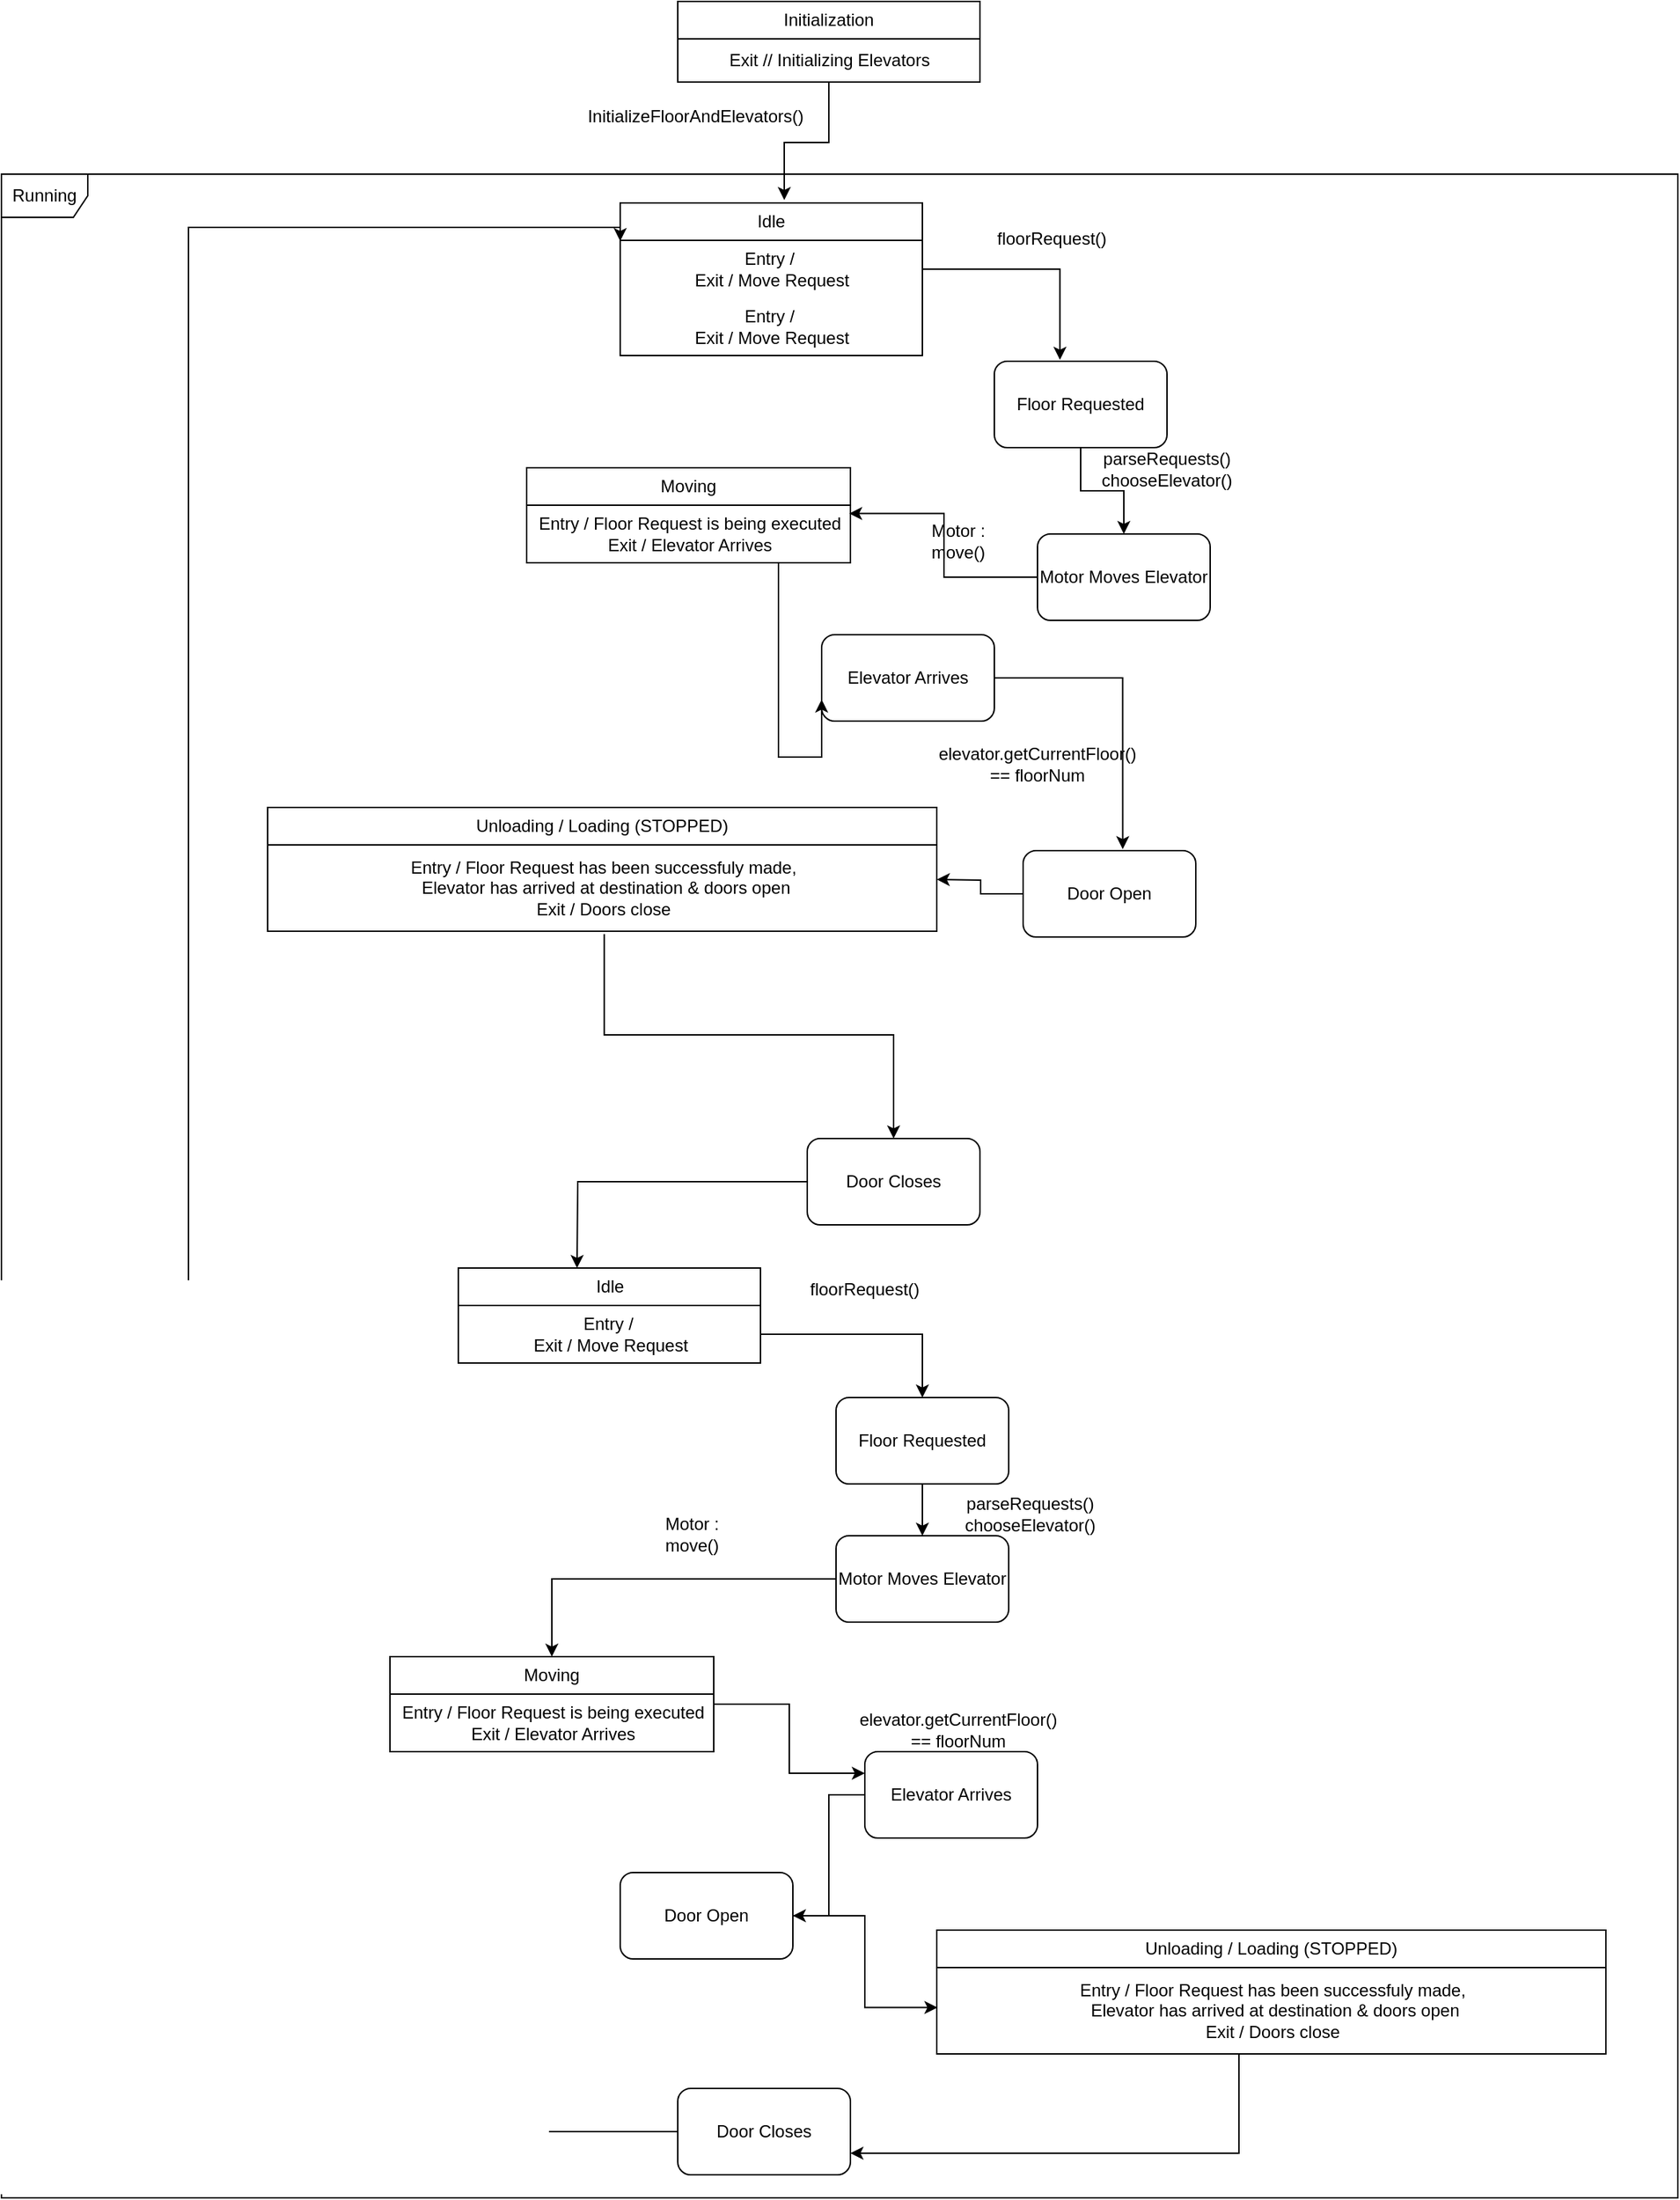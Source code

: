 <mxfile version="24.0.7" type="device">
  <diagram name="Page-1" id="PvMmBn6i1ijl0CdpWlQL">
    <mxGraphModel dx="2870" dy="1229" grid="1" gridSize="10" guides="1" tooltips="1" connect="1" arrows="1" fold="1" page="1" pageScale="1" pageWidth="850" pageHeight="1100" math="0" shadow="0">
      <root>
        <mxCell id="0" />
        <mxCell id="1" parent="0" />
        <mxCell id="htWQr3QKB11t6zbesEdf-1" value="Idle" style="swimlane;fontStyle=0;childLayout=stackLayout;horizontal=1;startSize=26;fillColor=none;horizontalStack=0;resizeParent=1;resizeParentMax=0;resizeLast=0;collapsible=1;marginBottom=0;whiteSpace=wrap;html=1;" parent="1" vertex="1">
          <mxGeometry x="-210" y="160" width="210" height="106" as="geometry" />
        </mxCell>
        <mxCell id="htWQr3QKB11t6zbesEdf-2" value="Entry /&amp;nbsp;&lt;br&gt;Exit / Move Request" style="text;html=1;align=center;verticalAlign=middle;resizable=0;points=[];autosize=1;strokeColor=none;fillColor=none;" parent="htWQr3QKB11t6zbesEdf-1" vertex="1">
          <mxGeometry y="26" width="210" height="40" as="geometry" />
        </mxCell>
        <mxCell id="htWQr3QKB11t6zbesEdf-50" value="Entry /&amp;nbsp;&lt;br&gt;Exit / Move Request" style="text;html=1;align=center;verticalAlign=middle;resizable=0;points=[];autosize=1;strokeColor=none;fillColor=none;" parent="htWQr3QKB11t6zbesEdf-1" vertex="1">
          <mxGeometry y="66" width="210" height="40" as="geometry" />
        </mxCell>
        <mxCell id="htWQr3QKB11t6zbesEdf-3" style="edgeStyle=orthogonalEdgeStyle;rounded=0;orthogonalLoop=1;jettySize=auto;html=1;entryX=0.5;entryY=0;entryDx=0;entryDy=0;" parent="1" source="htWQr3QKB11t6zbesEdf-4" target="htWQr3QKB11t6zbesEdf-5" edge="1">
          <mxGeometry relative="1" as="geometry" />
        </mxCell>
        <mxCell id="htWQr3QKB11t6zbesEdf-4" value="Floor Requested" style="rounded=1;whiteSpace=wrap;html=1;" parent="1" vertex="1">
          <mxGeometry x="50" y="270" width="120" height="60" as="geometry" />
        </mxCell>
        <mxCell id="htWQr3QKB11t6zbesEdf-5" value="Motor Moves Elevator" style="rounded=1;whiteSpace=wrap;html=1;" parent="1" vertex="1">
          <mxGeometry x="80" y="390" width="120" height="60" as="geometry" />
        </mxCell>
        <mxCell id="htWQr3QKB11t6zbesEdf-6" style="edgeStyle=orthogonalEdgeStyle;rounded=0;orthogonalLoop=1;jettySize=auto;html=1;" parent="1" source="htWQr3QKB11t6zbesEdf-7" edge="1">
          <mxGeometry relative="1" as="geometry">
            <mxPoint x="10" y="630" as="targetPoint" />
          </mxGeometry>
        </mxCell>
        <mxCell id="htWQr3QKB11t6zbesEdf-7" value="Door Open" style="rounded=1;whiteSpace=wrap;html=1;" parent="1" vertex="1">
          <mxGeometry x="70" y="610" width="120" height="60" as="geometry" />
        </mxCell>
        <mxCell id="htWQr3QKB11t6zbesEdf-8" style="edgeStyle=orthogonalEdgeStyle;rounded=0;orthogonalLoop=1;jettySize=auto;html=1;" parent="1" source="htWQr3QKB11t6zbesEdf-9" edge="1">
          <mxGeometry relative="1" as="geometry">
            <mxPoint x="-240" y="900" as="targetPoint" />
          </mxGeometry>
        </mxCell>
        <mxCell id="htWQr3QKB11t6zbesEdf-9" value="Door Closes" style="rounded=1;whiteSpace=wrap;html=1;" parent="1" vertex="1">
          <mxGeometry x="-80" y="810" width="120" height="60" as="geometry" />
        </mxCell>
        <mxCell id="htWQr3QKB11t6zbesEdf-10" value="Elevator Arrives" style="rounded=1;whiteSpace=wrap;html=1;" parent="1" vertex="1">
          <mxGeometry x="-70" y="460" width="120" height="60" as="geometry" />
        </mxCell>
        <mxCell id="htWQr3QKB11t6zbesEdf-11" value="Unloading / Loading (STOPPED)" style="swimlane;fontStyle=0;childLayout=stackLayout;horizontal=1;startSize=26;fillColor=none;horizontalStack=0;resizeParent=1;resizeParentMax=0;resizeLast=0;collapsible=1;marginBottom=0;whiteSpace=wrap;html=1;" parent="1" vertex="1">
          <mxGeometry x="-455" y="580" width="465" height="86" as="geometry" />
        </mxCell>
        <mxCell id="htWQr3QKB11t6zbesEdf-30" value="Entry / Floor Request has been successfuly made,&lt;br style=&quot;border-color: var(--border-color);&quot;&gt;&amp;nbsp;Elevator has arrived at destination &amp;amp; doors open&lt;br style=&quot;border-color: var(--border-color);&quot;&gt;Exit / Doors close" style="text;html=1;align=center;verticalAlign=middle;resizable=0;points=[];autosize=1;strokeColor=none;fillColor=none;" parent="htWQr3QKB11t6zbesEdf-11" vertex="1">
          <mxGeometry y="26" width="465" height="60" as="geometry" />
        </mxCell>
        <mxCell id="htWQr3QKB11t6zbesEdf-12" style="edgeStyle=orthogonalEdgeStyle;rounded=0;orthogonalLoop=1;jettySize=auto;html=1;entryX=0;entryY=0.75;entryDx=0;entryDy=0;" parent="1" source="htWQr3QKB11t6zbesEdf-13" target="htWQr3QKB11t6zbesEdf-10" edge="1">
          <mxGeometry relative="1" as="geometry">
            <Array as="points">
              <mxPoint x="-100" y="545" />
            </Array>
          </mxGeometry>
        </mxCell>
        <mxCell id="htWQr3QKB11t6zbesEdf-13" value="Moving" style="swimlane;fontStyle=0;childLayout=stackLayout;horizontal=1;startSize=26;fillColor=none;horizontalStack=0;resizeParent=1;resizeParentMax=0;resizeLast=0;collapsible=1;marginBottom=0;whiteSpace=wrap;html=1;" parent="1" vertex="1">
          <mxGeometry x="-275" y="344" width="225" height="66" as="geometry" />
        </mxCell>
        <mxCell id="htWQr3QKB11t6zbesEdf-14" value="Entry / Floor Request is being executed&lt;br&gt;Exit / Elevator Arrives" style="text;html=1;align=center;verticalAlign=middle;resizable=0;points=[];autosize=1;strokeColor=none;fillColor=none;" parent="htWQr3QKB11t6zbesEdf-13" vertex="1">
          <mxGeometry y="26" width="225" height="40" as="geometry" />
        </mxCell>
        <mxCell id="htWQr3QKB11t6zbesEdf-15" style="edgeStyle=orthogonalEdgeStyle;rounded=0;orthogonalLoop=1;jettySize=auto;html=1;entryX=0.38;entryY=-0.017;entryDx=0;entryDy=0;entryPerimeter=0;" parent="1" source="htWQr3QKB11t6zbesEdf-2" target="htWQr3QKB11t6zbesEdf-4" edge="1">
          <mxGeometry relative="1" as="geometry" />
        </mxCell>
        <mxCell id="htWQr3QKB11t6zbesEdf-16" style="edgeStyle=orthogonalEdgeStyle;rounded=0;orthogonalLoop=1;jettySize=auto;html=1;entryX=0.996;entryY=0.145;entryDx=0;entryDy=0;entryPerimeter=0;" parent="1" source="htWQr3QKB11t6zbesEdf-5" target="htWQr3QKB11t6zbesEdf-14" edge="1">
          <mxGeometry relative="1" as="geometry" />
        </mxCell>
        <mxCell id="htWQr3QKB11t6zbesEdf-17" style="edgeStyle=orthogonalEdgeStyle;rounded=0;orthogonalLoop=1;jettySize=auto;html=1;entryX=0.577;entryY=-0.017;entryDx=0;entryDy=0;entryPerimeter=0;" parent="1" source="htWQr3QKB11t6zbesEdf-10" target="htWQr3QKB11t6zbesEdf-7" edge="1">
          <mxGeometry relative="1" as="geometry" />
        </mxCell>
        <mxCell id="htWQr3QKB11t6zbesEdf-18" style="edgeStyle=orthogonalEdgeStyle;rounded=0;orthogonalLoop=1;jettySize=auto;html=1;exitX=0.503;exitY=1.034;exitDx=0;exitDy=0;exitPerimeter=0;" parent="1" target="htWQr3QKB11t6zbesEdf-9" edge="1" source="htWQr3QKB11t6zbesEdf-30">
          <mxGeometry relative="1" as="geometry">
            <mxPoint x="-217.5" y="706" as="sourcePoint" />
          </mxGeometry>
        </mxCell>
        <mxCell id="htWQr3QKB11t6zbesEdf-19" value="Idle" style="swimlane;fontStyle=0;childLayout=stackLayout;horizontal=1;startSize=26;fillColor=none;horizontalStack=0;resizeParent=1;resizeParentMax=0;resizeLast=0;collapsible=1;marginBottom=0;whiteSpace=wrap;html=1;" parent="1" vertex="1">
          <mxGeometry x="-322.5" y="900" width="210" height="66" as="geometry" />
        </mxCell>
        <mxCell id="htWQr3QKB11t6zbesEdf-20" value="Entry /&amp;nbsp;&lt;br&gt;Exit / Move Request" style="text;html=1;align=center;verticalAlign=middle;resizable=0;points=[];autosize=1;strokeColor=none;fillColor=none;" parent="htWQr3QKB11t6zbesEdf-19" vertex="1">
          <mxGeometry y="26" width="210" height="40" as="geometry" />
        </mxCell>
        <mxCell id="htWQr3QKB11t6zbesEdf-21" style="edgeStyle=orthogonalEdgeStyle;rounded=0;orthogonalLoop=1;jettySize=auto;html=1;entryX=0.5;entryY=0;entryDx=0;entryDy=0;" parent="1" source="htWQr3QKB11t6zbesEdf-22" target="htWQr3QKB11t6zbesEdf-26" edge="1">
          <mxGeometry relative="1" as="geometry" />
        </mxCell>
        <mxCell id="htWQr3QKB11t6zbesEdf-22" value="Floor Requested" style="rounded=1;whiteSpace=wrap;html=1;" parent="1" vertex="1">
          <mxGeometry x="-60" y="990" width="120" height="60" as="geometry" />
        </mxCell>
        <mxCell id="htWQr3QKB11t6zbesEdf-23" value="Moving" style="swimlane;fontStyle=0;childLayout=stackLayout;horizontal=1;startSize=26;fillColor=none;horizontalStack=0;resizeParent=1;resizeParentMax=0;resizeLast=0;collapsible=1;marginBottom=0;whiteSpace=wrap;html=1;" parent="1" vertex="1">
          <mxGeometry x="-370" y="1170" width="225" height="66" as="geometry" />
        </mxCell>
        <mxCell id="htWQr3QKB11t6zbesEdf-24" value="Entry / Floor Request is being executed&lt;br&gt;Exit / Elevator Arrives" style="text;html=1;align=center;verticalAlign=middle;resizable=0;points=[];autosize=1;strokeColor=none;fillColor=none;" parent="htWQr3QKB11t6zbesEdf-23" vertex="1">
          <mxGeometry y="26" width="225" height="40" as="geometry" />
        </mxCell>
        <mxCell id="htWQr3QKB11t6zbesEdf-25" style="edgeStyle=orthogonalEdgeStyle;rounded=0;orthogonalLoop=1;jettySize=auto;html=1;entryX=0.5;entryY=0;entryDx=0;entryDy=0;" parent="1" source="htWQr3QKB11t6zbesEdf-26" target="htWQr3QKB11t6zbesEdf-23" edge="1">
          <mxGeometry relative="1" as="geometry" />
        </mxCell>
        <mxCell id="htWQr3QKB11t6zbesEdf-26" value="Motor Moves Elevator" style="rounded=1;whiteSpace=wrap;html=1;" parent="1" vertex="1">
          <mxGeometry x="-60" y="1086" width="120" height="60" as="geometry" />
        </mxCell>
        <mxCell id="htWQr3QKB11t6zbesEdf-27" style="edgeStyle=orthogonalEdgeStyle;rounded=0;orthogonalLoop=1;jettySize=auto;html=1;entryX=1;entryY=0.5;entryDx=0;entryDy=0;" parent="1" source="htWQr3QKB11t6zbesEdf-28" target="htWQr3QKB11t6zbesEdf-29" edge="1">
          <mxGeometry relative="1" as="geometry" />
        </mxCell>
        <mxCell id="htWQr3QKB11t6zbesEdf-28" value="Elevator Arrives" style="rounded=1;whiteSpace=wrap;html=1;" parent="1" vertex="1">
          <mxGeometry x="-40" y="1236" width="120" height="60" as="geometry" />
        </mxCell>
        <mxCell id="htWQr3QKB11t6zbesEdf-29" value="Door Open" style="rounded=1;whiteSpace=wrap;html=1;" parent="1" vertex="1">
          <mxGeometry x="-210" y="1320" width="120" height="60" as="geometry" />
        </mxCell>
        <mxCell id="htWQr3QKB11t6zbesEdf-31" value="Unloading / Loading (STOPPED)" style="swimlane;fontStyle=0;childLayout=stackLayout;horizontal=1;startSize=26;fillColor=none;horizontalStack=0;resizeParent=1;resizeParentMax=0;resizeLast=0;collapsible=1;marginBottom=0;whiteSpace=wrap;html=1;" parent="1" vertex="1">
          <mxGeometry x="10" y="1360" width="465" height="86" as="geometry" />
        </mxCell>
        <mxCell id="htWQr3QKB11t6zbesEdf-32" value="Entry / Floor Request has been successfuly made,&lt;br style=&quot;border-color: var(--border-color);&quot;&gt;&amp;nbsp;Elevator has arrived at destination &amp;amp; doors open&lt;br style=&quot;border-color: var(--border-color);&quot;&gt;Exit / Doors close" style="text;html=1;align=center;verticalAlign=middle;resizable=0;points=[];autosize=1;strokeColor=none;fillColor=none;" parent="htWQr3QKB11t6zbesEdf-31" vertex="1">
          <mxGeometry y="26" width="465" height="60" as="geometry" />
        </mxCell>
        <mxCell id="htWQr3QKB11t6zbesEdf-49" style="edgeStyle=orthogonalEdgeStyle;rounded=0;orthogonalLoop=1;jettySize=auto;html=1;entryX=0;entryY=0.25;entryDx=0;entryDy=0;" parent="1" source="htWQr3QKB11t6zbesEdf-33" target="htWQr3QKB11t6zbesEdf-1" edge="1">
          <mxGeometry relative="1" as="geometry">
            <Array as="points">
              <mxPoint x="-510" y="1500" />
              <mxPoint x="-510" y="177" />
              <mxPoint x="-210" y="177" />
            </Array>
          </mxGeometry>
        </mxCell>
        <mxCell id="htWQr3QKB11t6zbesEdf-33" value="Door Closes" style="rounded=1;whiteSpace=wrap;html=1;" parent="1" vertex="1">
          <mxGeometry x="-170" y="1470" width="120" height="60" as="geometry" />
        </mxCell>
        <mxCell id="htWQr3QKB11t6zbesEdf-36" style="edgeStyle=orthogonalEdgeStyle;rounded=0;orthogonalLoop=1;jettySize=auto;html=1;entryX=0.5;entryY=0;entryDx=0;entryDy=0;" parent="1" source="htWQr3QKB11t6zbesEdf-20" target="htWQr3QKB11t6zbesEdf-22" edge="1">
          <mxGeometry relative="1" as="geometry" />
        </mxCell>
        <mxCell id="htWQr3QKB11t6zbesEdf-37" style="edgeStyle=orthogonalEdgeStyle;rounded=0;orthogonalLoop=1;jettySize=auto;html=1;entryX=0;entryY=0.25;entryDx=0;entryDy=0;" parent="1" source="htWQr3QKB11t6zbesEdf-23" target="htWQr3QKB11t6zbesEdf-28" edge="1">
          <mxGeometry relative="1" as="geometry" />
        </mxCell>
        <mxCell id="htWQr3QKB11t6zbesEdf-38" style="edgeStyle=orthogonalEdgeStyle;rounded=0;orthogonalLoop=1;jettySize=auto;html=1;entryX=0.001;entryY=0.463;entryDx=0;entryDy=0;entryPerimeter=0;" parent="1" source="htWQr3QKB11t6zbesEdf-29" target="htWQr3QKB11t6zbesEdf-32" edge="1">
          <mxGeometry relative="1" as="geometry" />
        </mxCell>
        <mxCell id="htWQr3QKB11t6zbesEdf-39" style="edgeStyle=orthogonalEdgeStyle;rounded=0;orthogonalLoop=1;jettySize=auto;html=1;entryX=1;entryY=0.75;entryDx=0;entryDy=0;" parent="1" source="htWQr3QKB11t6zbesEdf-32" target="htWQr3QKB11t6zbesEdf-33" edge="1">
          <mxGeometry relative="1" as="geometry">
            <Array as="points">
              <mxPoint x="220" y="1515" />
            </Array>
          </mxGeometry>
        </mxCell>
        <mxCell id="htWQr3QKB11t6zbesEdf-41" value="floorRequest()" style="text;html=1;strokeColor=none;fillColor=none;align=center;verticalAlign=middle;whiteSpace=wrap;rounded=0;" parent="1" vertex="1">
          <mxGeometry x="60" y="170" width="60" height="30" as="geometry" />
        </mxCell>
        <mxCell id="htWQr3QKB11t6zbesEdf-42" value="parseRequests() chooseElevator()" style="text;html=1;strokeColor=none;fillColor=none;align=center;verticalAlign=middle;whiteSpace=wrap;rounded=0;" parent="1" vertex="1">
          <mxGeometry x="140" y="330" width="60" height="30" as="geometry" />
        </mxCell>
        <mxCell id="htWQr3QKB11t6zbesEdf-43" value="Motor : move()" style="text;html=1;strokeColor=none;fillColor=none;align=center;verticalAlign=middle;whiteSpace=wrap;rounded=0;" parent="1" vertex="1">
          <mxGeometry x="-5" y="380" width="60" height="30" as="geometry" />
        </mxCell>
        <mxCell id="htWQr3QKB11t6zbesEdf-44" value="elevator.getCurrentFloor() == floorNum" style="text;html=1;strokeColor=none;fillColor=none;align=center;verticalAlign=middle;whiteSpace=wrap;rounded=0;" parent="1" vertex="1">
          <mxGeometry x="50" y="535" width="60" height="30" as="geometry" />
        </mxCell>
        <mxCell id="htWQr3QKB11t6zbesEdf-45" value="floorRequest()" style="text;html=1;strokeColor=none;fillColor=none;align=center;verticalAlign=middle;whiteSpace=wrap;rounded=0;" parent="1" vertex="1">
          <mxGeometry x="-70" y="900" width="60" height="30" as="geometry" />
        </mxCell>
        <mxCell id="htWQr3QKB11t6zbesEdf-46" value="parseRequests()&lt;div&gt;chooseElevator()&lt;br&gt;&lt;/div&gt;" style="text;html=1;strokeColor=none;fillColor=none;align=center;verticalAlign=middle;whiteSpace=wrap;rounded=0;" parent="1" vertex="1">
          <mxGeometry x="45" y="1056" width="60" height="30" as="geometry" />
        </mxCell>
        <mxCell id="htWQr3QKB11t6zbesEdf-47" value="Motor : move()" style="text;html=1;strokeColor=none;fillColor=none;align=center;verticalAlign=middle;whiteSpace=wrap;rounded=0;" parent="1" vertex="1">
          <mxGeometry x="-190" y="1070" width="60" height="30" as="geometry" />
        </mxCell>
        <mxCell id="htWQr3QKB11t6zbesEdf-48" value="elevator.getCurrentFloor() == floorNum" style="text;html=1;strokeColor=none;fillColor=none;align=center;verticalAlign=middle;whiteSpace=wrap;rounded=0;" parent="1" vertex="1">
          <mxGeometry x="-5" y="1206" width="60" height="30" as="geometry" />
        </mxCell>
        <mxCell id="htWQr3QKB11t6zbesEdf-52" value="Initialization" style="swimlane;fontStyle=0;childLayout=stackLayout;horizontal=1;startSize=26;fillColor=none;horizontalStack=0;resizeParent=1;resizeParentMax=0;resizeLast=0;collapsible=1;marginBottom=0;whiteSpace=wrap;html=1;" parent="1" vertex="1">
          <mxGeometry x="-170" y="20" width="210" height="56" as="geometry" />
        </mxCell>
        <mxCell id="htWQr3QKB11t6zbesEdf-53" value="Exit // Initializing Elevators" style="text;html=1;align=center;verticalAlign=middle;resizable=0;points=[];autosize=1;strokeColor=none;fillColor=none;" parent="htWQr3QKB11t6zbesEdf-52" vertex="1">
          <mxGeometry y="26" width="210" height="30" as="geometry" />
        </mxCell>
        <mxCell id="htWQr3QKB11t6zbesEdf-55" style="edgeStyle=orthogonalEdgeStyle;rounded=0;orthogonalLoop=1;jettySize=auto;html=1;entryX=0.543;entryY=-0.019;entryDx=0;entryDy=0;entryPerimeter=0;" parent="1" source="htWQr3QKB11t6zbesEdf-53" target="htWQr3QKB11t6zbesEdf-1" edge="1">
          <mxGeometry relative="1" as="geometry" />
        </mxCell>
        <mxCell id="htWQr3QKB11t6zbesEdf-56" value="&lt;div style=&quot;color: rgb(204, 204, 204); background-color: rgb(31, 31, 31); font-family: Consolas, &amp;quot;Courier New&amp;quot;, monospace; font-size: 14px; line-height: 19px;&quot;&gt;&lt;br&gt;&lt;/div&gt;" style="text;html=1;align=center;verticalAlign=middle;whiteSpace=wrap;rounded=0;" parent="1" vertex="1">
          <mxGeometry x="20" y="90" width="60" height="30" as="geometry" />
        </mxCell>
        <mxCell id="htWQr3QKB11t6zbesEdf-57" value="InitializeFloorAndElevators()" style="text;html=1;strokeColor=none;fillColor=none;align=center;verticalAlign=middle;whiteSpace=wrap;rounded=0;" parent="1" vertex="1">
          <mxGeometry x="-210" y="80" width="105" height="40" as="geometry" />
        </mxCell>
        <mxCell id="zfVeeJ4_6bXh-RXef8P0-2" value="Running" style="shape=umlFrame;whiteSpace=wrap;html=1;pointerEvents=0;" vertex="1" parent="1">
          <mxGeometry x="-640" y="140" width="1165" height="1406" as="geometry" />
        </mxCell>
      </root>
    </mxGraphModel>
  </diagram>
</mxfile>

